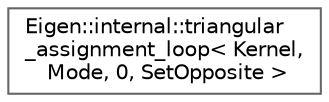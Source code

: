 digraph "类继承关系图"
{
 // LATEX_PDF_SIZE
  bgcolor="transparent";
  edge [fontname=Helvetica,fontsize=10,labelfontname=Helvetica,labelfontsize=10];
  node [fontname=Helvetica,fontsize=10,shape=box,height=0.2,width=0.4];
  rankdir="LR";
  Node0 [id="Node000000",label="Eigen::internal::triangular\l_assignment_loop\< Kernel,\l Mode, 0, SetOpposite \>",height=0.2,width=0.4,color="grey40", fillcolor="white", style="filled",URL="$struct_eigen_1_1internal_1_1triangular__assignment__loop_3_01_kernel_00_01_mode_00_010_00_01_set_opposite_01_4.html",tooltip=" "];
}
